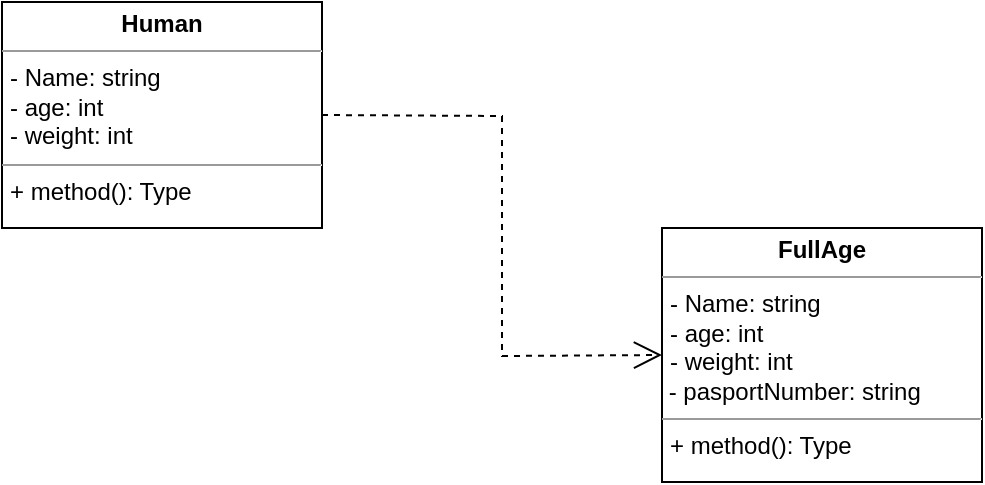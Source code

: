 <mxfile version="12.1.7" type="device" pages="1"><diagram id="pNyQdxFVb4DAh4-ciVHR" name="Page-1"><mxGraphModel dx="777" dy="555" grid="1" gridSize="10" guides="1" tooltips="1" connect="1" arrows="1" fold="1" page="1" pageScale="1" pageWidth="827" pageHeight="1169" math="0" shadow="0"><root><mxCell id="0"/><mxCell id="1" parent="0"/><mxCell id="BFnmz7wuZWgejV-6zYG9-6" value="&lt;p style=&quot;margin: 0px ; margin-top: 4px ; text-align: center&quot;&gt;&lt;b&gt;Human&lt;/b&gt;&lt;/p&gt;&lt;hr size=&quot;1&quot;&gt;&lt;p style=&quot;margin: 0px ; margin-left: 4px&quot;&gt;- Name: string&lt;/p&gt;&lt;p style=&quot;margin: 0px ; margin-left: 4px&quot;&gt;- age: int&lt;/p&gt;&lt;p style=&quot;margin: 0px ; margin-left: 4px&quot;&gt;- weight: int&lt;/p&gt;&lt;hr size=&quot;1&quot;&gt;&lt;p style=&quot;margin: 0px ; margin-left: 4px&quot;&gt;+ method(): Type&lt;/p&gt;" style="verticalAlign=top;align=left;overflow=fill;fontSize=12;fontFamily=Helvetica;html=1;" vertex="1" parent="1"><mxGeometry x="250" y="80" width="160" height="113" as="geometry"/></mxCell><mxCell id="BFnmz7wuZWgejV-6zYG9-7" value="&lt;p style=&quot;margin: 0px ; margin-top: 4px ; text-align: center&quot;&gt;&lt;b&gt;FullAge&lt;/b&gt;&lt;/p&gt;&lt;hr size=&quot;1&quot;&gt;&lt;p style=&quot;margin: 0px 0px 0px 4px&quot;&gt;- Name: string&lt;/p&gt;&lt;p style=&quot;margin: 0px 0px 0px 4px&quot;&gt;- age: int&lt;/p&gt;&lt;p style=&quot;margin: 0px 0px 0px 4px&quot;&gt;- weight: int&lt;/p&gt;&lt;div&gt;&amp;nbsp;- pasportNumber: string&lt;/div&gt;&lt;hr size=&quot;1&quot;&gt;&lt;p style=&quot;margin: 0px ; margin-left: 4px&quot;&gt;+ method(): Type&lt;/p&gt;" style="verticalAlign=top;align=left;overflow=fill;fontSize=12;fontFamily=Helvetica;html=1;" vertex="1" parent="1"><mxGeometry x="580" y="193" width="160" height="127" as="geometry"/></mxCell><mxCell id="BFnmz7wuZWgejV-6zYG9-8" value="" style="endArrow=open;endSize=12;dashed=1;html=1;exitX=1;exitY=0.5;exitDx=0;exitDy=0;entryX=0;entryY=0.5;entryDx=0;entryDy=0;rounded=0;" edge="1" parent="1" source="BFnmz7wuZWgejV-6zYG9-6" target="BFnmz7wuZWgejV-6zYG9-7"><mxGeometry width="160" relative="1" as="geometry"><mxPoint x="410" y="220" as="sourcePoint"/><mxPoint x="570" y="220" as="targetPoint"/><Array as="points"><mxPoint x="500" y="137"/><mxPoint x="500" y="257"/></Array></mxGeometry></mxCell></root></mxGraphModel></diagram></mxfile>